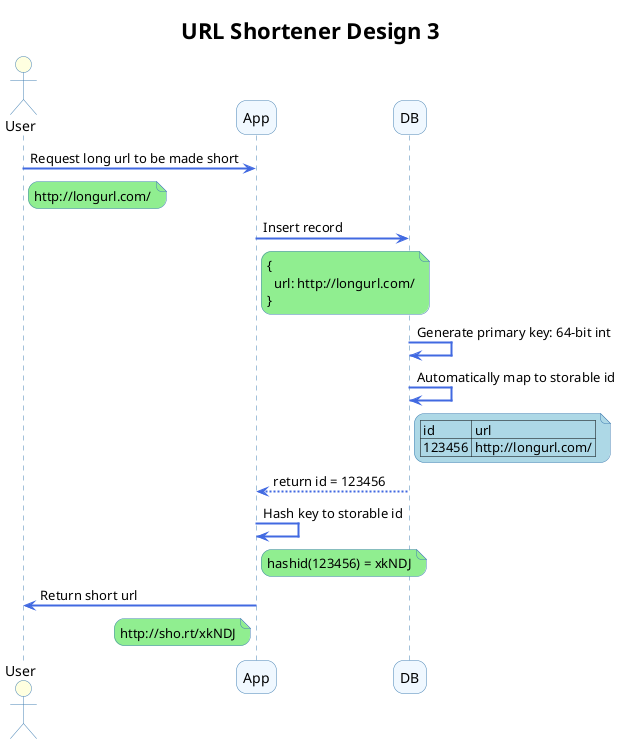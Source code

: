 @startuml

skinparam RoundCorner 20
skinparam MaxMessageSize 300
skinparam NoteBackgroundColor LightGreen
skinparam NoteBorderColor SteelBlue
skinparam DefaultFontName Fira Code

skinparam sequence {
  BackgroundColor AliceBlue
  BorderColor SteelBlue

  lifeline {
    BackgroundColor OldLace
    BorderColor SteelBlue
  }
  actor {
    BackgroundColor LightYellow
    BorderColor SteelBlue
  }
  participant {
    BackgroundColor AliceBlue
    BorderColor SteelBlue
  }
  box {
    BackgroundColor LightYellow
    BorderColor SteelBlue
  }
  arrow {
    Color RoyalBlue
    Thickness 2
  }
}

title = **URL Shortener Design 3**

actor User
participant App
participant DB

User -> App: Request long url to be made short
note right User
http://longurl.com/
endnote

App -> DB: Insert record
note right App
{
  url: http://longurl.com/
}
end note

DB -> DB: Generate primary key: 64-bit int
DB -> DB: Automatically map to storable id

note right DB #LightBlue
| id     | url                 |
| 123456 | http://longurl.com/ |
end note

DB --> App: return id = 123456

App -> App: Hash key to storable id
note right App
hashid(123456) = xkNDJ
end note

App -> User: Return short url
note left App
http://sho.rt/xkNDJ
end note

@enduml
